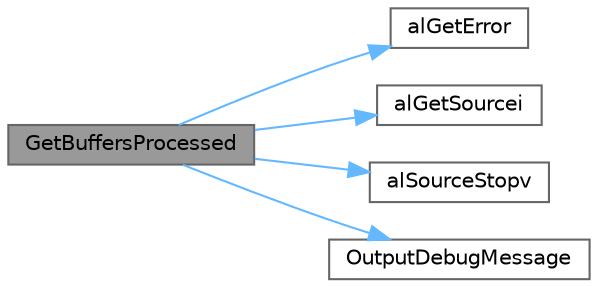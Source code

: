 digraph "GetBuffersProcessed"
{
 // LATEX_PDF_SIZE
  bgcolor="transparent";
  edge [fontname=Helvetica,fontsize=10,labelfontname=Helvetica,labelfontsize=10];
  node [fontname=Helvetica,fontsize=10,shape=box,height=0.2,width=0.4];
  rankdir="LR";
  Node1 [id="Node000001",label="GetBuffersProcessed",height=0.2,width=0.4,color="gray40", fillcolor="grey60", style="filled", fontcolor="black",tooltip=" "];
  Node1 -> Node2 [id="edge1_Node000001_Node000002",color="steelblue1",style="solid",tooltip=" "];
  Node2 [id="Node000002",label="alGetError",height=0.2,width=0.4,color="grey40", fillcolor="white", style="filled",URL="$al_8h.html#a4186472fc50616acf52fd0b41232e044",tooltip=" "];
  Node1 -> Node3 [id="edge2_Node000001_Node000003",color="steelblue1",style="solid",tooltip=" "];
  Node3 [id="Node000003",label="alGetSourcei",height=0.2,width=0.4,color="grey40", fillcolor="white", style="filled",URL="$al_8h.html#aab80ac4aad68b84363658bf498913c91",tooltip=" "];
  Node1 -> Node4 [id="edge3_Node000001_Node000004",color="steelblue1",style="solid",tooltip=" "];
  Node4 [id="Node000004",label="alSourceStopv",height=0.2,width=0.4,color="grey40", fillcolor="white", style="filled",URL="$al_8h.html#ae5232738ce98ba009812ee45d04fd2f2",tooltip=" "];
  Node1 -> Node5 [id="edge4_Node000001_Node000005",color="steelblue1",style="solid",tooltip=" "];
  Node5 [id="Node000005",label="OutputDebugMessage",height=0.2,width=0.4,color="grey40", fillcolor="white", style="filled",URL="$_a_l_output_8cpp.html#ac8187a9064b7f32141563ab857ed2830",tooltip=" "];
}
